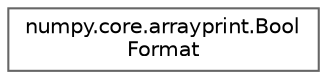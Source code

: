 digraph "Graphical Class Hierarchy"
{
 // LATEX_PDF_SIZE
  bgcolor="transparent";
  edge [fontname=Helvetica,fontsize=10,labelfontname=Helvetica,labelfontsize=10];
  node [fontname=Helvetica,fontsize=10,shape=box,height=0.2,width=0.4];
  rankdir="LR";
  Node0 [id="Node000000",label="numpy.core.arrayprint.Bool\lFormat",height=0.2,width=0.4,color="grey40", fillcolor="white", style="filled",URL="$dc/d64/classnumpy_1_1core_1_1arrayprint_1_1BoolFormat.html",tooltip=" "];
}
